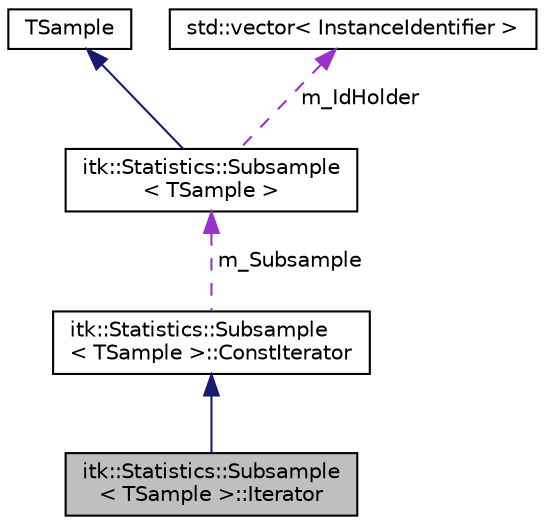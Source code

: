 digraph "itk::Statistics::Subsample&lt; TSample &gt;::Iterator"
{
 // LATEX_PDF_SIZE
  edge [fontname="Helvetica",fontsize="10",labelfontname="Helvetica",labelfontsize="10"];
  node [fontname="Helvetica",fontsize="10",shape=record];
  Node1 [label="itk::Statistics::Subsample\l\< TSample \>::Iterator",height=0.2,width=0.4,color="black", fillcolor="grey75", style="filled", fontcolor="black",tooltip=" "];
  Node2 -> Node1 [dir="back",color="midnightblue",fontsize="10",style="solid",fontname="Helvetica"];
  Node2 [label="itk::Statistics::Subsample\l\< TSample \>::ConstIterator",height=0.2,width=0.4,color="black", fillcolor="white", style="filled",URL="$classitk_1_1Statistics_1_1Subsample_1_1ConstIterator.html",tooltip=" "];
  Node3 -> Node2 [dir="back",color="darkorchid3",fontsize="10",style="dashed",label=" m_Subsample" ,fontname="Helvetica"];
  Node3 [label="itk::Statistics::Subsample\l\< TSample \>",height=0.2,width=0.4,color="black", fillcolor="white", style="filled",URL="$classitk_1_1Statistics_1_1Subsample.html",tooltip="This class stores a subset of instance identifiers from another sample object. You can create a subsa..."];
  Node4 -> Node3 [dir="back",color="midnightblue",fontsize="10",style="solid",fontname="Helvetica"];
  Node4 [label="TSample",height=0.2,width=0.4,color="black", fillcolor="white", style="filled",tooltip=" "];
  Node5 -> Node3 [dir="back",color="darkorchid3",fontsize="10",style="dashed",label=" m_IdHolder" ,fontname="Helvetica"];
  Node5 [label="std::vector\< InstanceIdentifier \>",height=0.2,width=0.4,color="black", fillcolor="white", style="filled",tooltip=" "];
}
